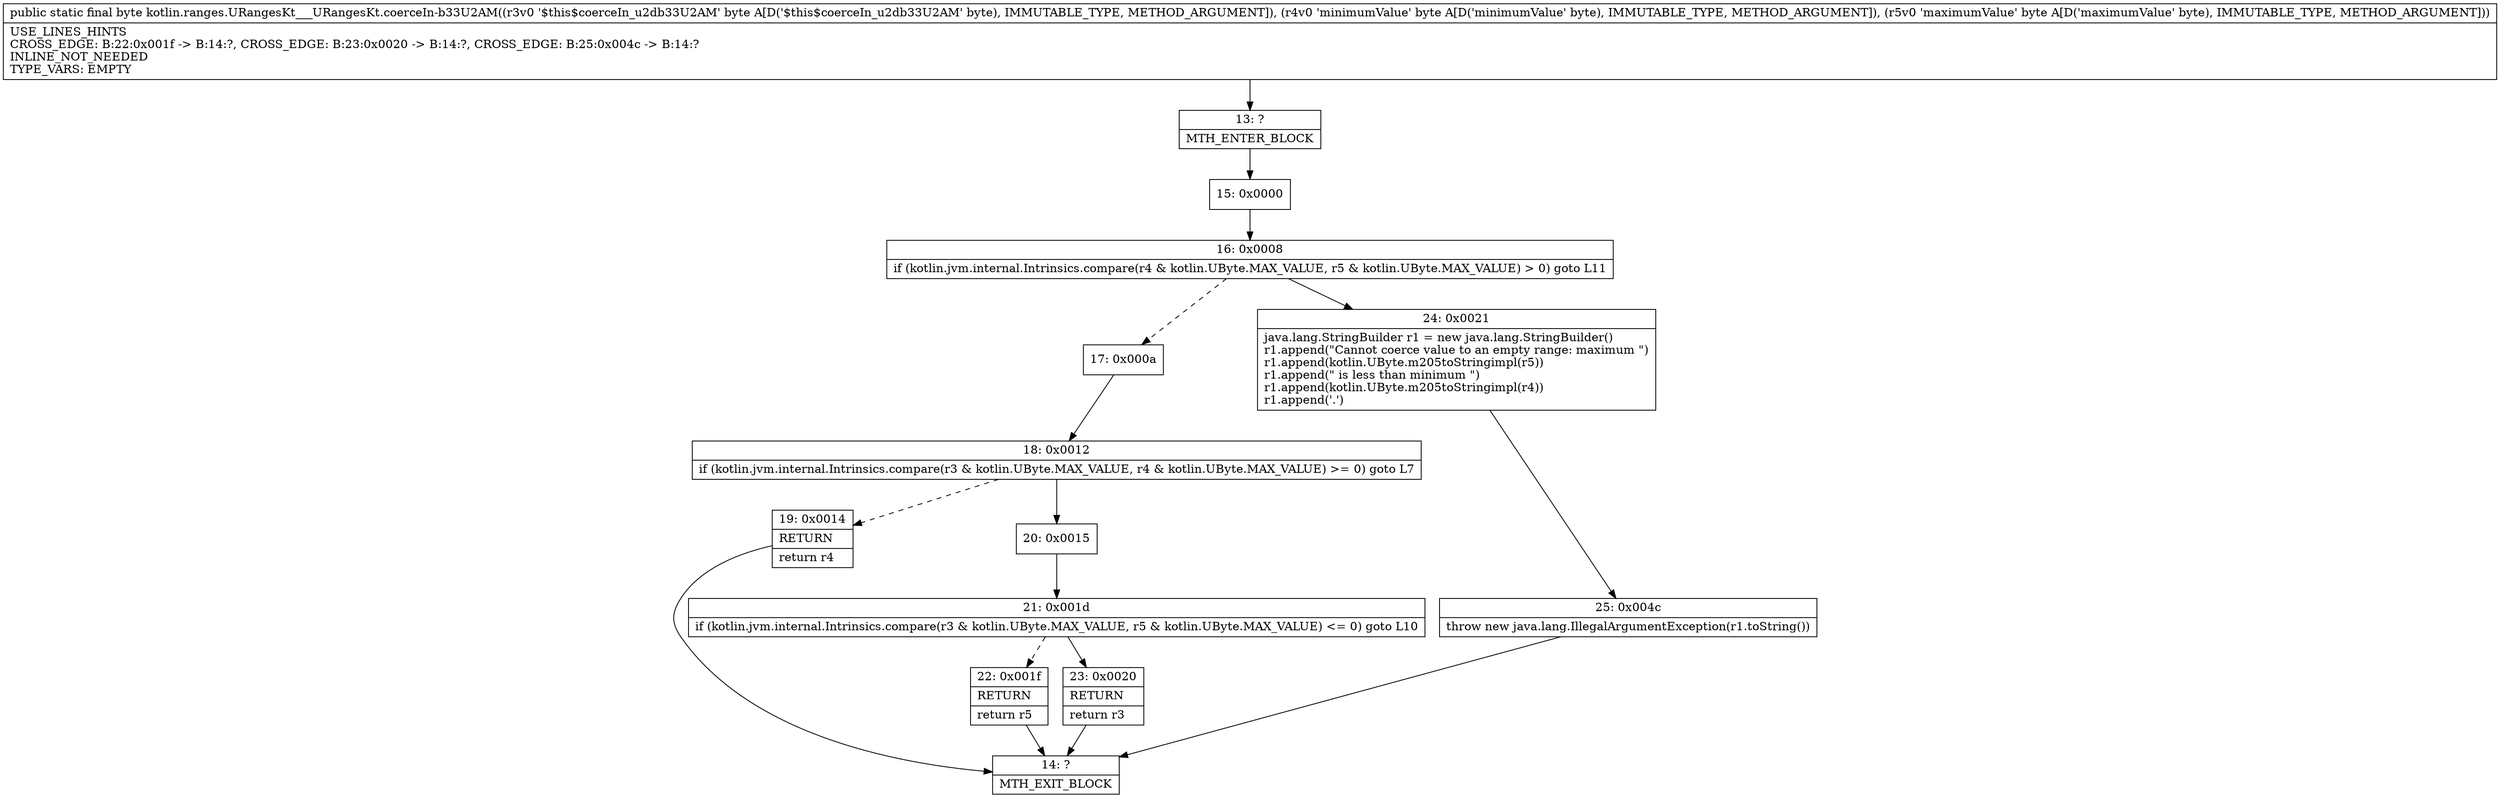 digraph "CFG forkotlin.ranges.URangesKt___URangesKt.coerceIn\-b33U2AM(BBB)B" {
Node_13 [shape=record,label="{13\:\ ?|MTH_ENTER_BLOCK\l}"];
Node_15 [shape=record,label="{15\:\ 0x0000}"];
Node_16 [shape=record,label="{16\:\ 0x0008|if (kotlin.jvm.internal.Intrinsics.compare(r4 & kotlin.UByte.MAX_VALUE, r5 & kotlin.UByte.MAX_VALUE) \> 0) goto L11\l}"];
Node_17 [shape=record,label="{17\:\ 0x000a}"];
Node_18 [shape=record,label="{18\:\ 0x0012|if (kotlin.jvm.internal.Intrinsics.compare(r3 & kotlin.UByte.MAX_VALUE, r4 & kotlin.UByte.MAX_VALUE) \>= 0) goto L7\l}"];
Node_19 [shape=record,label="{19\:\ 0x0014|RETURN\l|return r4\l}"];
Node_14 [shape=record,label="{14\:\ ?|MTH_EXIT_BLOCK\l}"];
Node_20 [shape=record,label="{20\:\ 0x0015}"];
Node_21 [shape=record,label="{21\:\ 0x001d|if (kotlin.jvm.internal.Intrinsics.compare(r3 & kotlin.UByte.MAX_VALUE, r5 & kotlin.UByte.MAX_VALUE) \<= 0) goto L10\l}"];
Node_22 [shape=record,label="{22\:\ 0x001f|RETURN\l|return r5\l}"];
Node_23 [shape=record,label="{23\:\ 0x0020|RETURN\l|return r3\l}"];
Node_24 [shape=record,label="{24\:\ 0x0021|java.lang.StringBuilder r1 = new java.lang.StringBuilder()\lr1.append(\"Cannot coerce value to an empty range: maximum \")\lr1.append(kotlin.UByte.m205toStringimpl(r5))\lr1.append(\" is less than minimum \")\lr1.append(kotlin.UByte.m205toStringimpl(r4))\lr1.append('.')\l}"];
Node_25 [shape=record,label="{25\:\ 0x004c|throw new java.lang.IllegalArgumentException(r1.toString())\l}"];
MethodNode[shape=record,label="{public static final byte kotlin.ranges.URangesKt___URangesKt.coerceIn\-b33U2AM((r3v0 '$this$coerceIn_u2db33U2AM' byte A[D('$this$coerceIn_u2db33U2AM' byte), IMMUTABLE_TYPE, METHOD_ARGUMENT]), (r4v0 'minimumValue' byte A[D('minimumValue' byte), IMMUTABLE_TYPE, METHOD_ARGUMENT]), (r5v0 'maximumValue' byte A[D('maximumValue' byte), IMMUTABLE_TYPE, METHOD_ARGUMENT]))  | USE_LINES_HINTS\lCROSS_EDGE: B:22:0x001f \-\> B:14:?, CROSS_EDGE: B:23:0x0020 \-\> B:14:?, CROSS_EDGE: B:25:0x004c \-\> B:14:?\lINLINE_NOT_NEEDED\lTYPE_VARS: EMPTY\l}"];
MethodNode -> Node_13;Node_13 -> Node_15;
Node_15 -> Node_16;
Node_16 -> Node_17[style=dashed];
Node_16 -> Node_24;
Node_17 -> Node_18;
Node_18 -> Node_19[style=dashed];
Node_18 -> Node_20;
Node_19 -> Node_14;
Node_20 -> Node_21;
Node_21 -> Node_22[style=dashed];
Node_21 -> Node_23;
Node_22 -> Node_14;
Node_23 -> Node_14;
Node_24 -> Node_25;
Node_25 -> Node_14;
}

